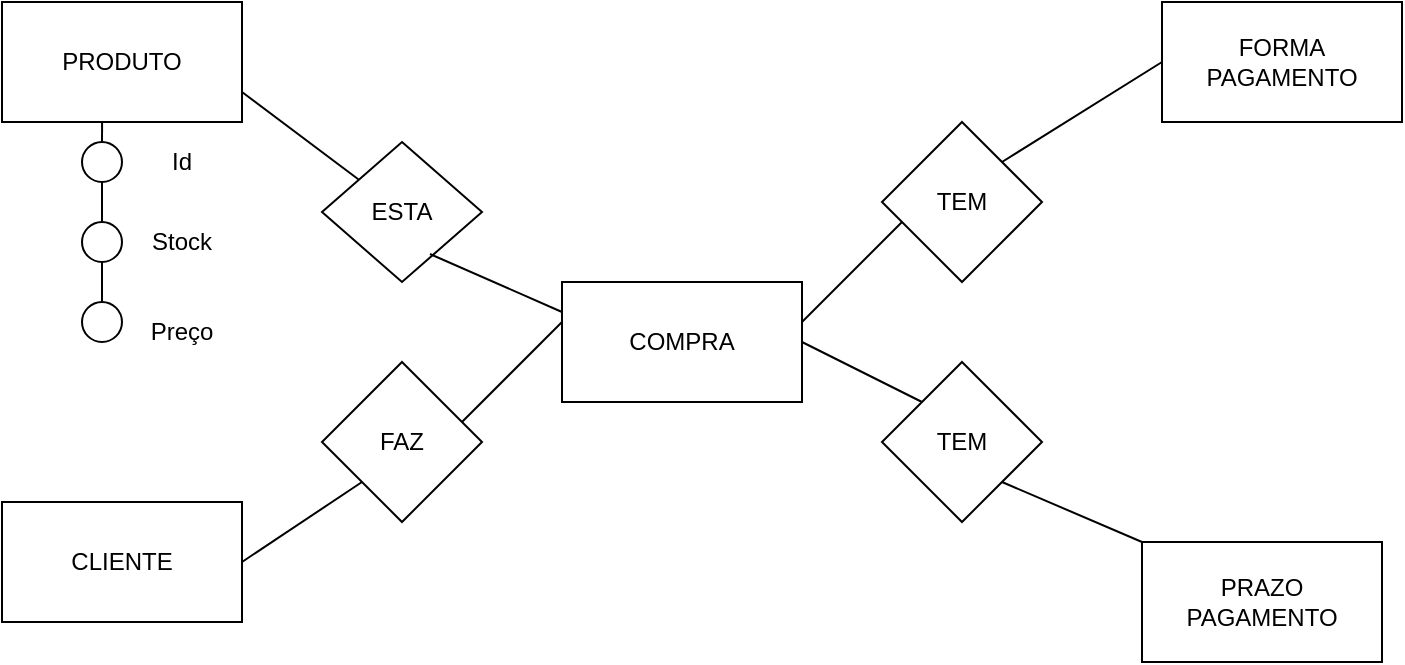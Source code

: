 <mxfile version="26.2.9">
  <diagram name="Página-1" id="K1vCT3-_wOFoox4Md0bB">
    <mxGraphModel dx="544" dy="477" grid="1" gridSize="10" guides="1" tooltips="1" connect="1" arrows="1" fold="1" page="1" pageScale="1" pageWidth="827" pageHeight="1169" math="0" shadow="0">
      <root>
        <mxCell id="0" />
        <mxCell id="1" parent="0" />
        <mxCell id="S6igIHDjcdohr1a2UY5Q-2" value="COMPRA" style="rounded=0;whiteSpace=wrap;html=1;" vertex="1" parent="1">
          <mxGeometry x="320" y="230" width="120" height="60" as="geometry" />
        </mxCell>
        <mxCell id="S6igIHDjcdohr1a2UY5Q-3" value="PRODUTO" style="rounded=0;whiteSpace=wrap;html=1;" vertex="1" parent="1">
          <mxGeometry x="40" y="90" width="120" height="60" as="geometry" />
        </mxCell>
        <mxCell id="S6igIHDjcdohr1a2UY5Q-4" value="CLIENTE" style="rounded=0;whiteSpace=wrap;html=1;" vertex="1" parent="1">
          <mxGeometry x="40" y="340" width="120" height="60" as="geometry" />
        </mxCell>
        <mxCell id="S6igIHDjcdohr1a2UY5Q-5" value="FORMA PAGAMENTO" style="rounded=0;whiteSpace=wrap;html=1;" vertex="1" parent="1">
          <mxGeometry x="620" y="90" width="120" height="60" as="geometry" />
        </mxCell>
        <mxCell id="S6igIHDjcdohr1a2UY5Q-6" value="PRAZO PAGAMENTO" style="rounded=0;whiteSpace=wrap;html=1;" vertex="1" parent="1">
          <mxGeometry x="610" y="360" width="120" height="60" as="geometry" />
        </mxCell>
        <mxCell id="S6igIHDjcdohr1a2UY5Q-7" value="ESTA" style="rhombus;whiteSpace=wrap;html=1;" vertex="1" parent="1">
          <mxGeometry x="200" y="160" width="80" height="70" as="geometry" />
        </mxCell>
        <mxCell id="S6igIHDjcdohr1a2UY5Q-8" value="FAZ" style="rhombus;whiteSpace=wrap;html=1;" vertex="1" parent="1">
          <mxGeometry x="200" y="270" width="80" height="80" as="geometry" />
        </mxCell>
        <mxCell id="S6igIHDjcdohr1a2UY5Q-9" value="TEM" style="rhombus;whiteSpace=wrap;html=1;" vertex="1" parent="1">
          <mxGeometry x="480" y="150" width="80" height="80" as="geometry" />
        </mxCell>
        <mxCell id="S6igIHDjcdohr1a2UY5Q-10" value="TEM" style="rhombus;whiteSpace=wrap;html=1;" vertex="1" parent="1">
          <mxGeometry x="480" y="270" width="80" height="80" as="geometry" />
        </mxCell>
        <mxCell id="S6igIHDjcdohr1a2UY5Q-11" value="" style="endArrow=none;html=1;rounded=0;entryX=0;entryY=0;entryDx=0;entryDy=0;exitX=1;exitY=1;exitDx=0;exitDy=0;" edge="1" parent="1" source="S6igIHDjcdohr1a2UY5Q-10" target="S6igIHDjcdohr1a2UY5Q-6">
          <mxGeometry width="50" height="50" relative="1" as="geometry">
            <mxPoint x="370" y="300" as="sourcePoint" />
            <mxPoint x="420" y="250" as="targetPoint" />
            <Array as="points" />
          </mxGeometry>
        </mxCell>
        <mxCell id="S6igIHDjcdohr1a2UY5Q-12" value="" style="endArrow=none;html=1;rounded=0;exitX=0;exitY=0;exitDx=0;exitDy=0;entryX=1;entryY=0.5;entryDx=0;entryDy=0;" edge="1" parent="1" source="S6igIHDjcdohr1a2UY5Q-10" target="S6igIHDjcdohr1a2UY5Q-2">
          <mxGeometry width="50" height="50" relative="1" as="geometry">
            <mxPoint x="370" y="300" as="sourcePoint" />
            <mxPoint x="460" y="270" as="targetPoint" />
          </mxGeometry>
        </mxCell>
        <mxCell id="S6igIHDjcdohr1a2UY5Q-13" value="" style="endArrow=none;html=1;rounded=0;entryX=0;entryY=0.5;entryDx=0;entryDy=0;" edge="1" parent="1" target="S6igIHDjcdohr1a2UY5Q-5">
          <mxGeometry width="50" height="50" relative="1" as="geometry">
            <mxPoint x="540" y="170" as="sourcePoint" />
            <mxPoint x="590" y="120" as="targetPoint" />
          </mxGeometry>
        </mxCell>
        <mxCell id="S6igIHDjcdohr1a2UY5Q-14" value="" style="endArrow=none;html=1;rounded=0;" edge="1" parent="1">
          <mxGeometry width="50" height="50" relative="1" as="geometry">
            <mxPoint x="440" y="250" as="sourcePoint" />
            <mxPoint x="490" y="200" as="targetPoint" />
          </mxGeometry>
        </mxCell>
        <mxCell id="S6igIHDjcdohr1a2UY5Q-15" value="" style="endArrow=none;html=1;rounded=0;" edge="1" parent="1">
          <mxGeometry width="50" height="50" relative="1" as="geometry">
            <mxPoint x="270" y="300" as="sourcePoint" />
            <mxPoint x="320" y="250" as="targetPoint" />
          </mxGeometry>
        </mxCell>
        <mxCell id="S6igIHDjcdohr1a2UY5Q-16" value="" style="endArrow=none;html=1;rounded=0;entryX=0;entryY=1;entryDx=0;entryDy=0;" edge="1" parent="1" target="S6igIHDjcdohr1a2UY5Q-8">
          <mxGeometry width="50" height="50" relative="1" as="geometry">
            <mxPoint x="160" y="370" as="sourcePoint" />
            <mxPoint x="210" y="320" as="targetPoint" />
          </mxGeometry>
        </mxCell>
        <mxCell id="S6igIHDjcdohr1a2UY5Q-17" value="" style="endArrow=none;html=1;rounded=0;exitX=1;exitY=0.75;exitDx=0;exitDy=0;" edge="1" parent="1" source="S6igIHDjcdohr1a2UY5Q-3" target="S6igIHDjcdohr1a2UY5Q-7">
          <mxGeometry width="50" height="50" relative="1" as="geometry">
            <mxPoint x="160" y="180" as="sourcePoint" />
            <mxPoint x="210" y="130" as="targetPoint" />
          </mxGeometry>
        </mxCell>
        <mxCell id="S6igIHDjcdohr1a2UY5Q-18" value="" style="endArrow=none;html=1;rounded=0;exitX=0.675;exitY=0.8;exitDx=0;exitDy=0;exitPerimeter=0;entryX=0;entryY=0.25;entryDx=0;entryDy=0;" edge="1" parent="1" source="S6igIHDjcdohr1a2UY5Q-7" target="S6igIHDjcdohr1a2UY5Q-2">
          <mxGeometry width="50" height="50" relative="1" as="geometry">
            <mxPoint x="250" y="280" as="sourcePoint" />
            <mxPoint x="300" y="230" as="targetPoint" />
          </mxGeometry>
        </mxCell>
        <mxCell id="S6igIHDjcdohr1a2UY5Q-19" value="" style="ellipse;whiteSpace=wrap;html=1;aspect=fixed;" vertex="1" parent="1">
          <mxGeometry x="80" y="160" width="20" height="20" as="geometry" />
        </mxCell>
        <mxCell id="S6igIHDjcdohr1a2UY5Q-20" value="" style="ellipse;whiteSpace=wrap;html=1;aspect=fixed;" vertex="1" parent="1">
          <mxGeometry x="80" y="200" width="20" height="20" as="geometry" />
        </mxCell>
        <mxCell id="S6igIHDjcdohr1a2UY5Q-21" value="" style="ellipse;whiteSpace=wrap;html=1;aspect=fixed;" vertex="1" parent="1">
          <mxGeometry x="80" y="240" width="20" height="20" as="geometry" />
        </mxCell>
        <mxCell id="S6igIHDjcdohr1a2UY5Q-25" value="" style="endArrow=none;html=1;rounded=0;exitX=0.5;exitY=0;exitDx=0;exitDy=0;" edge="1" parent="1" source="S6igIHDjcdohr1a2UY5Q-20">
          <mxGeometry width="50" height="50" relative="1" as="geometry">
            <mxPoint x="50" y="220" as="sourcePoint" />
            <mxPoint x="90" y="190" as="targetPoint" />
            <Array as="points">
              <mxPoint x="90" y="180" />
            </Array>
          </mxGeometry>
        </mxCell>
        <mxCell id="S6igIHDjcdohr1a2UY5Q-27" value="" style="endArrow=none;html=1;rounded=0;exitX=0.5;exitY=0;exitDx=0;exitDy=0;entryX=0.5;entryY=1;entryDx=0;entryDy=0;" edge="1" parent="1" source="S6igIHDjcdohr1a2UY5Q-21" target="S6igIHDjcdohr1a2UY5Q-20">
          <mxGeometry width="50" height="50" relative="1" as="geometry">
            <mxPoint x="60" y="260" as="sourcePoint" />
            <mxPoint x="110" y="210" as="targetPoint" />
          </mxGeometry>
        </mxCell>
        <mxCell id="S6igIHDjcdohr1a2UY5Q-28" value="" style="endArrow=none;html=1;rounded=0;entryX=0.417;entryY=1;entryDx=0;entryDy=0;entryPerimeter=0;" edge="1" parent="1" target="S6igIHDjcdohr1a2UY5Q-3">
          <mxGeometry width="50" height="50" relative="1" as="geometry">
            <mxPoint x="90" y="160" as="sourcePoint" />
            <mxPoint x="110" y="140" as="targetPoint" />
          </mxGeometry>
        </mxCell>
        <mxCell id="S6igIHDjcdohr1a2UY5Q-33" value="Id" style="text;html=1;align=center;verticalAlign=middle;whiteSpace=wrap;rounded=0;" vertex="1" parent="1">
          <mxGeometry x="100" y="155" width="60" height="30" as="geometry" />
        </mxCell>
        <mxCell id="S6igIHDjcdohr1a2UY5Q-34" value="Stock" style="text;html=1;align=center;verticalAlign=middle;whiteSpace=wrap;rounded=0;" vertex="1" parent="1">
          <mxGeometry x="100" y="195" width="60" height="30" as="geometry" />
        </mxCell>
        <mxCell id="S6igIHDjcdohr1a2UY5Q-35" value="Preço" style="text;html=1;align=center;verticalAlign=middle;whiteSpace=wrap;rounded=0;" vertex="1" parent="1">
          <mxGeometry x="100" y="240" width="60" height="30" as="geometry" />
        </mxCell>
      </root>
    </mxGraphModel>
  </diagram>
</mxfile>
